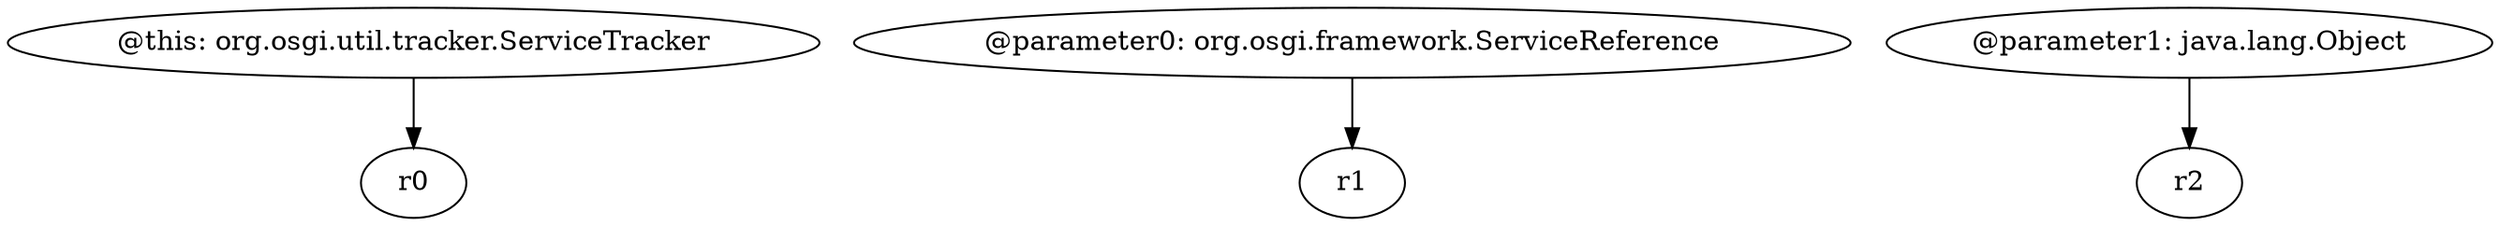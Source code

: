 digraph g {
0[label="@this: org.osgi.util.tracker.ServiceTracker"]
1[label="r0"]
0->1[label=""]
2[label="@parameter0: org.osgi.framework.ServiceReference"]
3[label="r1"]
2->3[label=""]
4[label="@parameter1: java.lang.Object"]
5[label="r2"]
4->5[label=""]
}